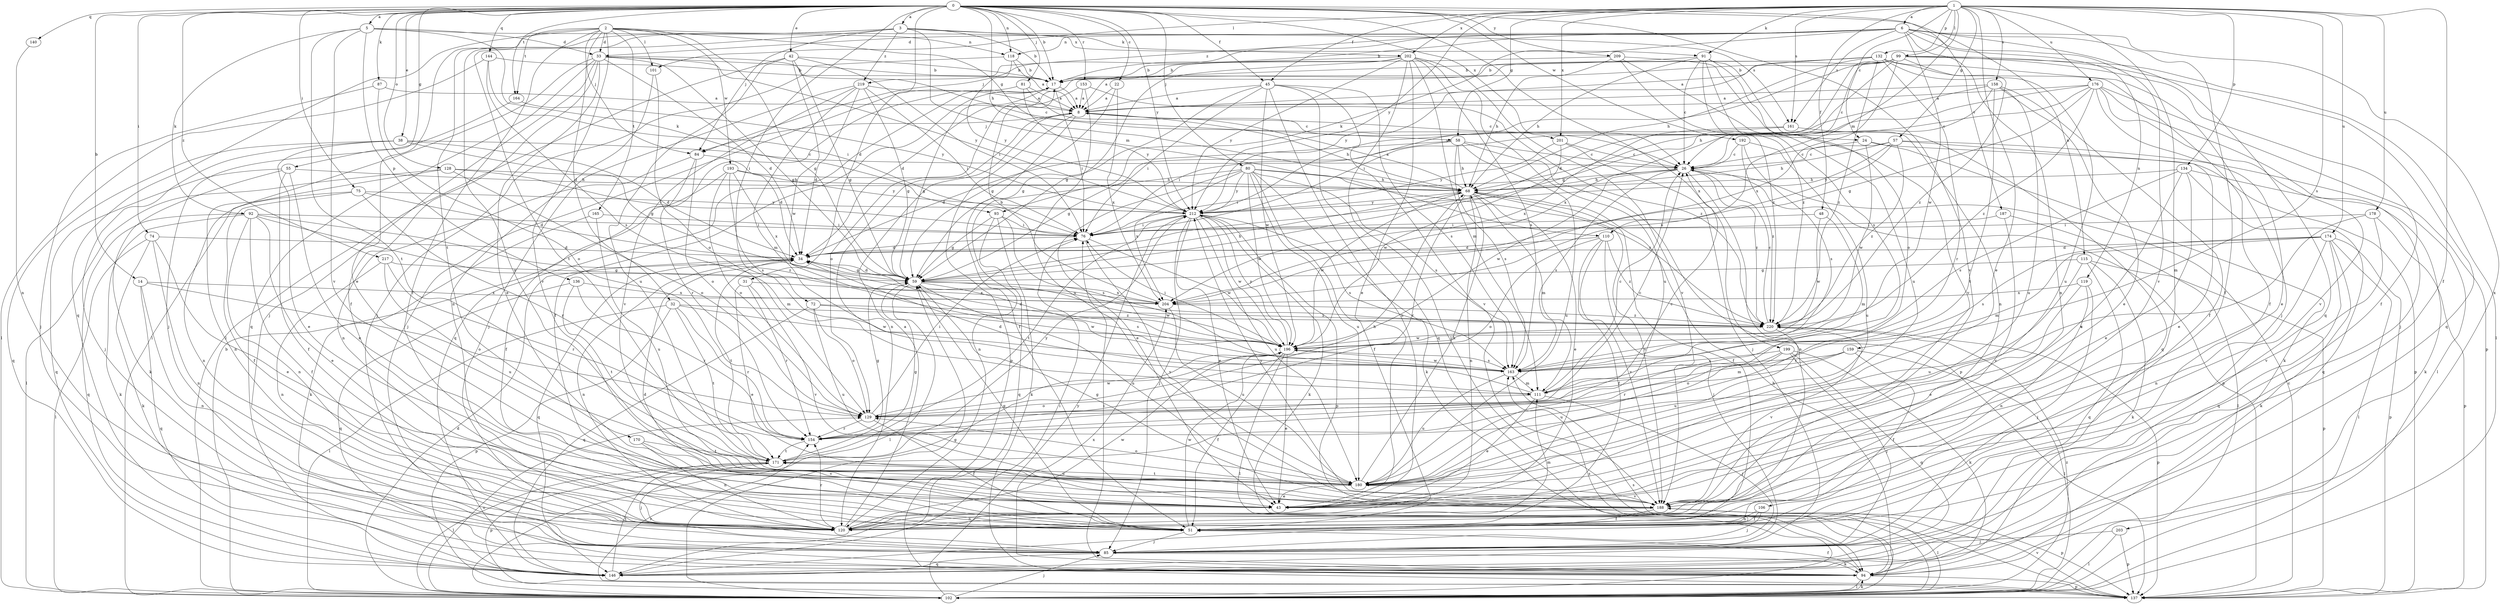 strict digraph  {
0;
1;
2;
3;
5;
6;
8;
14;
17;
22;
24;
26;
31;
32;
33;
34;
38;
42;
43;
45;
48;
51;
55;
57;
58;
59;
68;
72;
74;
75;
76;
80;
81;
84;
85;
87;
91;
92;
93;
94;
99;
101;
102;
106;
110;
111;
115;
118;
119;
120;
128;
129;
132;
134;
136;
137;
140;
144;
146;
153;
154;
158;
159;
161;
163;
164;
165;
170;
171;
174;
176;
178;
180;
187;
188;
192;
193;
196;
199;
201;
202;
203;
204;
209;
212;
217;
219;
220;
0 -> 3  [label=a];
0 -> 5  [label=a];
0 -> 14  [label=b];
0 -> 17  [label=b];
0 -> 22  [label=c];
0 -> 31  [label=d];
0 -> 38  [label=e];
0 -> 42  [label=e];
0 -> 45  [label=f];
0 -> 55  [label=g];
0 -> 68  [label=h];
0 -> 72  [label=i];
0 -> 74  [label=i];
0 -> 75  [label=i];
0 -> 80  [label=j];
0 -> 81  [label=j];
0 -> 87  [label=k];
0 -> 115  [label=n];
0 -> 118  [label=n];
0 -> 128  [label=o];
0 -> 140  [label=q];
0 -> 144  [label=q];
0 -> 153  [label=r];
0 -> 164  [label=t];
0 -> 187  [label=v];
0 -> 188  [label=v];
0 -> 192  [label=w];
0 -> 199  [label=x];
0 -> 201  [label=x];
0 -> 209  [label=y];
0 -> 212  [label=y];
0 -> 217  [label=z];
1 -> 6  [label=a];
1 -> 24  [label=c];
1 -> 43  [label=e];
1 -> 45  [label=f];
1 -> 48  [label=f];
1 -> 51  [label=f];
1 -> 57  [label=g];
1 -> 58  [label=g];
1 -> 91  [label=k];
1 -> 99  [label=l];
1 -> 101  [label=l];
1 -> 106  [label=m];
1 -> 110  [label=m];
1 -> 132  [label=p];
1 -> 134  [label=p];
1 -> 158  [label=s];
1 -> 159  [label=s];
1 -> 161  [label=s];
1 -> 174  [label=u];
1 -> 176  [label=u];
1 -> 178  [label=u];
1 -> 201  [label=x];
1 -> 202  [label=x];
1 -> 212  [label=y];
2 -> 32  [label=d];
2 -> 33  [label=d];
2 -> 43  [label=e];
2 -> 51  [label=f];
2 -> 58  [label=g];
2 -> 59  [label=g];
2 -> 84  [label=j];
2 -> 91  [label=k];
2 -> 101  [label=l];
2 -> 146  [label=q];
2 -> 164  [label=t];
2 -> 165  [label=t];
2 -> 188  [label=v];
2 -> 193  [label=w];
3 -> 17  [label=b];
3 -> 84  [label=j];
3 -> 110  [label=m];
3 -> 161  [label=s];
3 -> 170  [label=t];
3 -> 171  [label=t];
3 -> 180  [label=u];
3 -> 202  [label=x];
3 -> 219  [label=z];
5 -> 33  [label=d];
5 -> 92  [label=k];
5 -> 93  [label=k];
5 -> 118  [label=n];
5 -> 136  [label=p];
5 -> 171  [label=t];
5 -> 188  [label=v];
6 -> 17  [label=b];
6 -> 33  [label=d];
6 -> 51  [label=f];
6 -> 84  [label=j];
6 -> 93  [label=k];
6 -> 118  [label=n];
6 -> 119  [label=n];
6 -> 120  [label=n];
6 -> 146  [label=q];
6 -> 161  [label=s];
6 -> 188  [label=v];
6 -> 196  [label=w];
6 -> 203  [label=x];
6 -> 219  [label=z];
8 -> 24  [label=c];
8 -> 51  [label=f];
8 -> 68  [label=h];
8 -> 84  [label=j];
8 -> 120  [label=n];
8 -> 137  [label=p];
14 -> 120  [label=n];
14 -> 129  [label=o];
14 -> 146  [label=q];
14 -> 204  [label=x];
17 -> 8  [label=a];
17 -> 51  [label=f];
17 -> 59  [label=g];
17 -> 76  [label=i];
17 -> 146  [label=q];
22 -> 8  [label=a];
22 -> 59  [label=g];
22 -> 204  [label=x];
24 -> 26  [label=c];
24 -> 94  [label=k];
24 -> 137  [label=p];
24 -> 196  [label=w];
26 -> 68  [label=h];
26 -> 76  [label=i];
26 -> 120  [label=n];
26 -> 137  [label=p];
26 -> 163  [label=s];
26 -> 196  [label=w];
26 -> 220  [label=z];
31 -> 43  [label=e];
31 -> 154  [label=r];
31 -> 188  [label=v];
31 -> 204  [label=x];
32 -> 102  [label=l];
32 -> 137  [label=p];
32 -> 154  [label=r];
32 -> 171  [label=t];
32 -> 196  [label=w];
32 -> 220  [label=z];
33 -> 17  [label=b];
33 -> 26  [label=c];
33 -> 34  [label=d];
33 -> 43  [label=e];
33 -> 51  [label=f];
33 -> 59  [label=g];
33 -> 85  [label=j];
33 -> 102  [label=l];
33 -> 146  [label=q];
33 -> 212  [label=y];
34 -> 59  [label=g];
34 -> 120  [label=n];
34 -> 146  [label=q];
34 -> 171  [label=t];
38 -> 26  [label=c];
38 -> 34  [label=d];
38 -> 43  [label=e];
38 -> 59  [label=g];
38 -> 85  [label=j];
38 -> 146  [label=q];
42 -> 17  [label=b];
42 -> 59  [label=g];
42 -> 76  [label=i];
42 -> 102  [label=l];
42 -> 180  [label=u];
42 -> 196  [label=w];
45 -> 8  [label=a];
45 -> 59  [label=g];
45 -> 76  [label=i];
45 -> 120  [label=n];
45 -> 146  [label=q];
45 -> 163  [label=s];
45 -> 188  [label=v];
45 -> 196  [label=w];
48 -> 76  [label=i];
48 -> 111  [label=m];
48 -> 196  [label=w];
51 -> 34  [label=d];
51 -> 59  [label=g];
51 -> 85  [label=j];
51 -> 196  [label=w];
55 -> 43  [label=e];
55 -> 51  [label=f];
55 -> 68  [label=h];
55 -> 94  [label=k];
55 -> 146  [label=q];
57 -> 26  [label=c];
57 -> 43  [label=e];
57 -> 68  [label=h];
57 -> 102  [label=l];
57 -> 204  [label=x];
57 -> 212  [label=y];
57 -> 220  [label=z];
58 -> 26  [label=c];
58 -> 34  [label=d];
58 -> 59  [label=g];
58 -> 68  [label=h];
58 -> 137  [label=p];
58 -> 163  [label=s];
58 -> 180  [label=u];
59 -> 34  [label=d];
59 -> 68  [label=h];
59 -> 102  [label=l];
59 -> 163  [label=s];
59 -> 180  [label=u];
59 -> 196  [label=w];
59 -> 204  [label=x];
68 -> 8  [label=a];
68 -> 43  [label=e];
68 -> 51  [label=f];
68 -> 111  [label=m];
68 -> 120  [label=n];
68 -> 154  [label=r];
68 -> 188  [label=v];
68 -> 196  [label=w];
68 -> 212  [label=y];
72 -> 129  [label=o];
72 -> 146  [label=q];
72 -> 180  [label=u];
72 -> 196  [label=w];
72 -> 220  [label=z];
74 -> 34  [label=d];
74 -> 43  [label=e];
74 -> 94  [label=k];
74 -> 102  [label=l];
74 -> 120  [label=n];
75 -> 34  [label=d];
75 -> 51  [label=f];
75 -> 120  [label=n];
75 -> 154  [label=r];
75 -> 212  [label=y];
76 -> 34  [label=d];
76 -> 188  [label=v];
76 -> 196  [label=w];
80 -> 43  [label=e];
80 -> 51  [label=f];
80 -> 68  [label=h];
80 -> 94  [label=k];
80 -> 120  [label=n];
80 -> 163  [label=s];
80 -> 180  [label=u];
80 -> 196  [label=w];
80 -> 204  [label=x];
80 -> 212  [label=y];
80 -> 220  [label=z];
81 -> 8  [label=a];
81 -> 26  [label=c];
81 -> 85  [label=j];
81 -> 212  [label=y];
84 -> 34  [label=d];
84 -> 120  [label=n];
84 -> 129  [label=o];
84 -> 154  [label=r];
85 -> 94  [label=k];
85 -> 146  [label=q];
87 -> 8  [label=a];
87 -> 85  [label=j];
87 -> 129  [label=o];
91 -> 17  [label=b];
91 -> 26  [label=c];
91 -> 68  [label=h];
91 -> 120  [label=n];
91 -> 129  [label=o];
91 -> 163  [label=s];
91 -> 220  [label=z];
92 -> 43  [label=e];
92 -> 51  [label=f];
92 -> 76  [label=i];
92 -> 94  [label=k];
92 -> 111  [label=m];
92 -> 120  [label=n];
92 -> 146  [label=q];
92 -> 220  [label=z];
93 -> 59  [label=g];
93 -> 76  [label=i];
93 -> 94  [label=k];
93 -> 146  [label=q];
93 -> 163  [label=s];
94 -> 51  [label=f];
94 -> 68  [label=h];
94 -> 76  [label=i];
94 -> 102  [label=l];
94 -> 137  [label=p];
94 -> 163  [label=s];
94 -> 204  [label=x];
99 -> 8  [label=a];
99 -> 17  [label=b];
99 -> 26  [label=c];
99 -> 34  [label=d];
99 -> 51  [label=f];
99 -> 59  [label=g];
99 -> 102  [label=l];
99 -> 146  [label=q];
99 -> 204  [label=x];
99 -> 212  [label=y];
99 -> 220  [label=z];
101 -> 120  [label=n];
101 -> 129  [label=o];
102 -> 17  [label=b];
102 -> 34  [label=d];
102 -> 59  [label=g];
102 -> 85  [label=j];
102 -> 94  [label=k];
102 -> 129  [label=o];
102 -> 163  [label=s];
102 -> 212  [label=y];
102 -> 220  [label=z];
106 -> 51  [label=f];
106 -> 85  [label=j];
106 -> 120  [label=n];
110 -> 34  [label=d];
110 -> 51  [label=f];
110 -> 85  [label=j];
110 -> 129  [label=o];
110 -> 188  [label=v];
110 -> 220  [label=z];
111 -> 26  [label=c];
111 -> 34  [label=d];
111 -> 43  [label=e];
111 -> 85  [label=j];
111 -> 129  [label=o];
115 -> 59  [label=g];
115 -> 94  [label=k];
115 -> 137  [label=p];
115 -> 146  [label=q];
115 -> 180  [label=u];
118 -> 8  [label=a];
118 -> 17  [label=b];
118 -> 85  [label=j];
118 -> 212  [label=y];
119 -> 43  [label=e];
119 -> 85  [label=j];
119 -> 120  [label=n];
119 -> 204  [label=x];
120 -> 8  [label=a];
120 -> 111  [label=m];
120 -> 154  [label=r];
120 -> 196  [label=w];
128 -> 68  [label=h];
128 -> 76  [label=i];
128 -> 102  [label=l];
128 -> 120  [label=n];
128 -> 129  [label=o];
129 -> 26  [label=c];
129 -> 51  [label=f];
129 -> 76  [label=i];
129 -> 154  [label=r];
129 -> 196  [label=w];
132 -> 8  [label=a];
132 -> 17  [label=b];
132 -> 51  [label=f];
132 -> 68  [label=h];
132 -> 85  [label=j];
132 -> 154  [label=r];
132 -> 180  [label=u];
132 -> 212  [label=y];
132 -> 220  [label=z];
134 -> 43  [label=e];
134 -> 68  [label=h];
134 -> 94  [label=k];
134 -> 146  [label=q];
134 -> 163  [label=s];
134 -> 180  [label=u];
136 -> 146  [label=q];
136 -> 154  [label=r];
136 -> 171  [label=t];
136 -> 204  [label=x];
137 -> 26  [label=c];
137 -> 154  [label=r];
137 -> 188  [label=v];
140 -> 120  [label=n];
144 -> 17  [label=b];
144 -> 76  [label=i];
144 -> 102  [label=l];
144 -> 163  [label=s];
146 -> 76  [label=i];
146 -> 171  [label=t];
153 -> 8  [label=a];
153 -> 129  [label=o];
153 -> 180  [label=u];
153 -> 220  [label=z];
154 -> 26  [label=c];
154 -> 59  [label=g];
154 -> 171  [label=t];
158 -> 8  [label=a];
158 -> 43  [label=e];
158 -> 51  [label=f];
158 -> 76  [label=i];
158 -> 171  [label=t];
158 -> 180  [label=u];
158 -> 204  [label=x];
159 -> 51  [label=f];
159 -> 102  [label=l];
159 -> 111  [label=m];
159 -> 129  [label=o];
159 -> 163  [label=s];
161 -> 76  [label=i];
161 -> 146  [label=q];
161 -> 204  [label=x];
163 -> 111  [label=m];
163 -> 180  [label=u];
163 -> 196  [label=w];
164 -> 85  [label=j];
164 -> 212  [label=y];
165 -> 76  [label=i];
165 -> 94  [label=k];
165 -> 180  [label=u];
170 -> 120  [label=n];
170 -> 171  [label=t];
170 -> 188  [label=v];
171 -> 59  [label=g];
171 -> 68  [label=h];
171 -> 85  [label=j];
171 -> 102  [label=l];
171 -> 137  [label=p];
171 -> 180  [label=u];
171 -> 212  [label=y];
174 -> 34  [label=d];
174 -> 94  [label=k];
174 -> 102  [label=l];
174 -> 111  [label=m];
174 -> 120  [label=n];
174 -> 137  [label=p];
174 -> 146  [label=q];
174 -> 163  [label=s];
176 -> 8  [label=a];
176 -> 26  [label=c];
176 -> 43  [label=e];
176 -> 59  [label=g];
176 -> 68  [label=h];
176 -> 85  [label=j];
176 -> 137  [label=p];
176 -> 188  [label=v];
176 -> 220  [label=z];
178 -> 76  [label=i];
178 -> 137  [label=p];
178 -> 154  [label=r];
178 -> 188  [label=v];
180 -> 43  [label=e];
180 -> 68  [label=h];
180 -> 129  [label=o];
180 -> 171  [label=t];
180 -> 188  [label=v];
187 -> 76  [label=i];
187 -> 102  [label=l];
187 -> 188  [label=v];
188 -> 51  [label=f];
188 -> 59  [label=g];
188 -> 102  [label=l];
188 -> 120  [label=n];
188 -> 137  [label=p];
188 -> 212  [label=y];
192 -> 26  [label=c];
192 -> 163  [label=s];
192 -> 180  [label=u];
192 -> 220  [label=z];
193 -> 51  [label=f];
193 -> 68  [label=h];
193 -> 129  [label=o];
193 -> 163  [label=s];
193 -> 204  [label=x];
193 -> 212  [label=y];
196 -> 34  [label=d];
196 -> 43  [label=e];
196 -> 51  [label=f];
196 -> 76  [label=i];
196 -> 102  [label=l];
196 -> 163  [label=s];
196 -> 212  [label=y];
199 -> 85  [label=j];
199 -> 94  [label=k];
199 -> 146  [label=q];
199 -> 154  [label=r];
199 -> 163  [label=s];
199 -> 180  [label=u];
201 -> 26  [label=c];
201 -> 85  [label=j];
201 -> 196  [label=w];
201 -> 212  [label=y];
202 -> 17  [label=b];
202 -> 34  [label=d];
202 -> 43  [label=e];
202 -> 59  [label=g];
202 -> 102  [label=l];
202 -> 111  [label=m];
202 -> 163  [label=s];
202 -> 180  [label=u];
202 -> 188  [label=v];
202 -> 212  [label=y];
203 -> 85  [label=j];
203 -> 102  [label=l];
203 -> 137  [label=p];
204 -> 17  [label=b];
204 -> 180  [label=u];
204 -> 220  [label=z];
209 -> 17  [label=b];
209 -> 68  [label=h];
209 -> 180  [label=u];
209 -> 188  [label=v];
209 -> 220  [label=z];
212 -> 43  [label=e];
212 -> 76  [label=i];
212 -> 85  [label=j];
212 -> 94  [label=k];
212 -> 137  [label=p];
212 -> 163  [label=s];
212 -> 171  [label=t];
212 -> 180  [label=u];
212 -> 196  [label=w];
217 -> 59  [label=g];
217 -> 120  [label=n];
217 -> 154  [label=r];
217 -> 180  [label=u];
219 -> 8  [label=a];
219 -> 34  [label=d];
219 -> 59  [label=g];
219 -> 76  [label=i];
219 -> 85  [label=j];
219 -> 111  [label=m];
219 -> 188  [label=v];
220 -> 26  [label=c];
220 -> 137  [label=p];
220 -> 180  [label=u];
220 -> 188  [label=v];
220 -> 196  [label=w];
}
